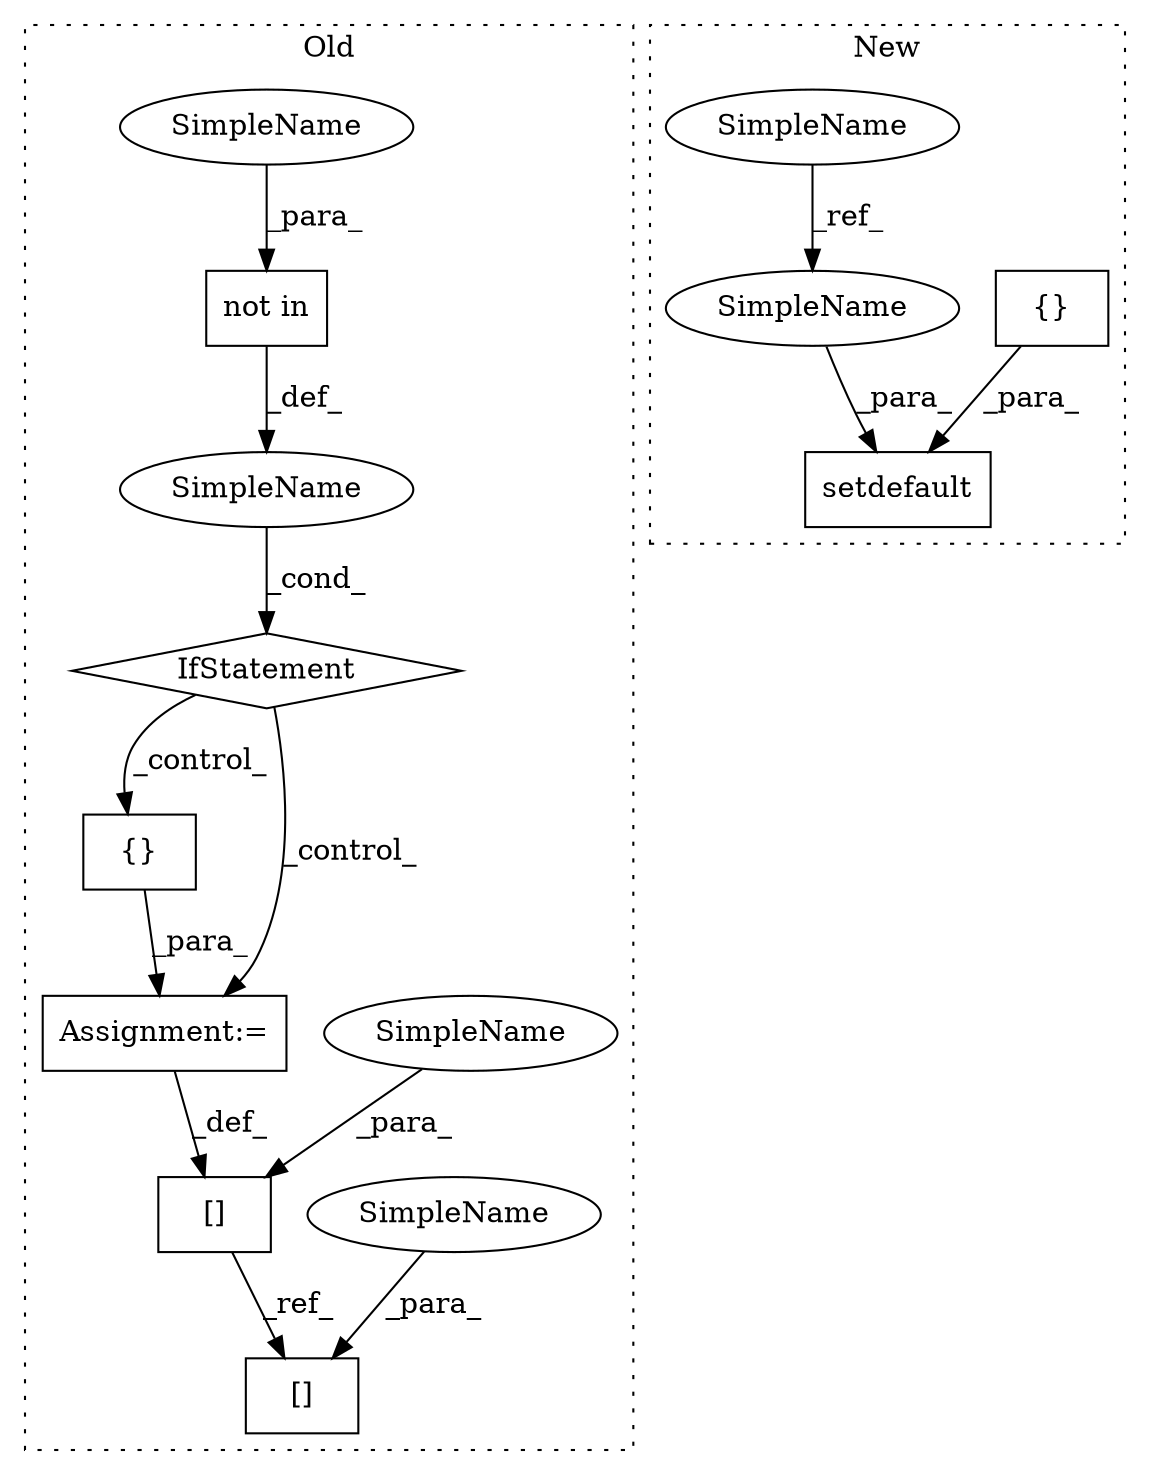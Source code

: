 digraph G {
subgraph cluster0 {
1 [label="{}" a="4" s="10674" l="2" shape="box"];
4 [label="IfStatement" a="25" s="10608,10638" l="12,2" shape="diamond"];
5 [label="[]" a="2" s="10652,10663" l="10,1" shape="box"];
6 [label="SimpleName" a="42" s="" l="" shape="ellipse"];
7 [label="Assignment:=" a="7" s="10664" l="1" shape="box"];
8 [label="[]" a="2" s="10696,10707" l="10,1" shape="box"];
9 [label="not in" a="108" s="10620" l="18" shape="box"];
12 [label="SimpleName" a="42" s="10662" l="1" shape="ellipse"];
13 [label="SimpleName" a="42" s="10706" l="1" shape="ellipse"];
14 [label="SimpleName" a="42" s="10620" l="1" shape="ellipse"];
label = "Old";
style="dotted";
}
subgraph cluster1 {
2 [label="setdefault" a="32" s="10618,10642" l="11,1" shape="box"];
3 [label="{}" a="4" s="10640" l="2" shape="box"];
10 [label="SimpleName" a="42" s="10571" l="1" shape="ellipse"];
11 [label="SimpleName" a="42" s="10629" l="1" shape="ellipse"];
label = "New";
style="dotted";
}
1 -> 7 [label="_para_"];
3 -> 2 [label="_para_"];
4 -> 1 [label="_control_"];
4 -> 7 [label="_control_"];
5 -> 8 [label="_ref_"];
6 -> 4 [label="_cond_"];
7 -> 5 [label="_def_"];
9 -> 6 [label="_def_"];
10 -> 11 [label="_ref_"];
11 -> 2 [label="_para_"];
12 -> 5 [label="_para_"];
13 -> 8 [label="_para_"];
14 -> 9 [label="_para_"];
}
